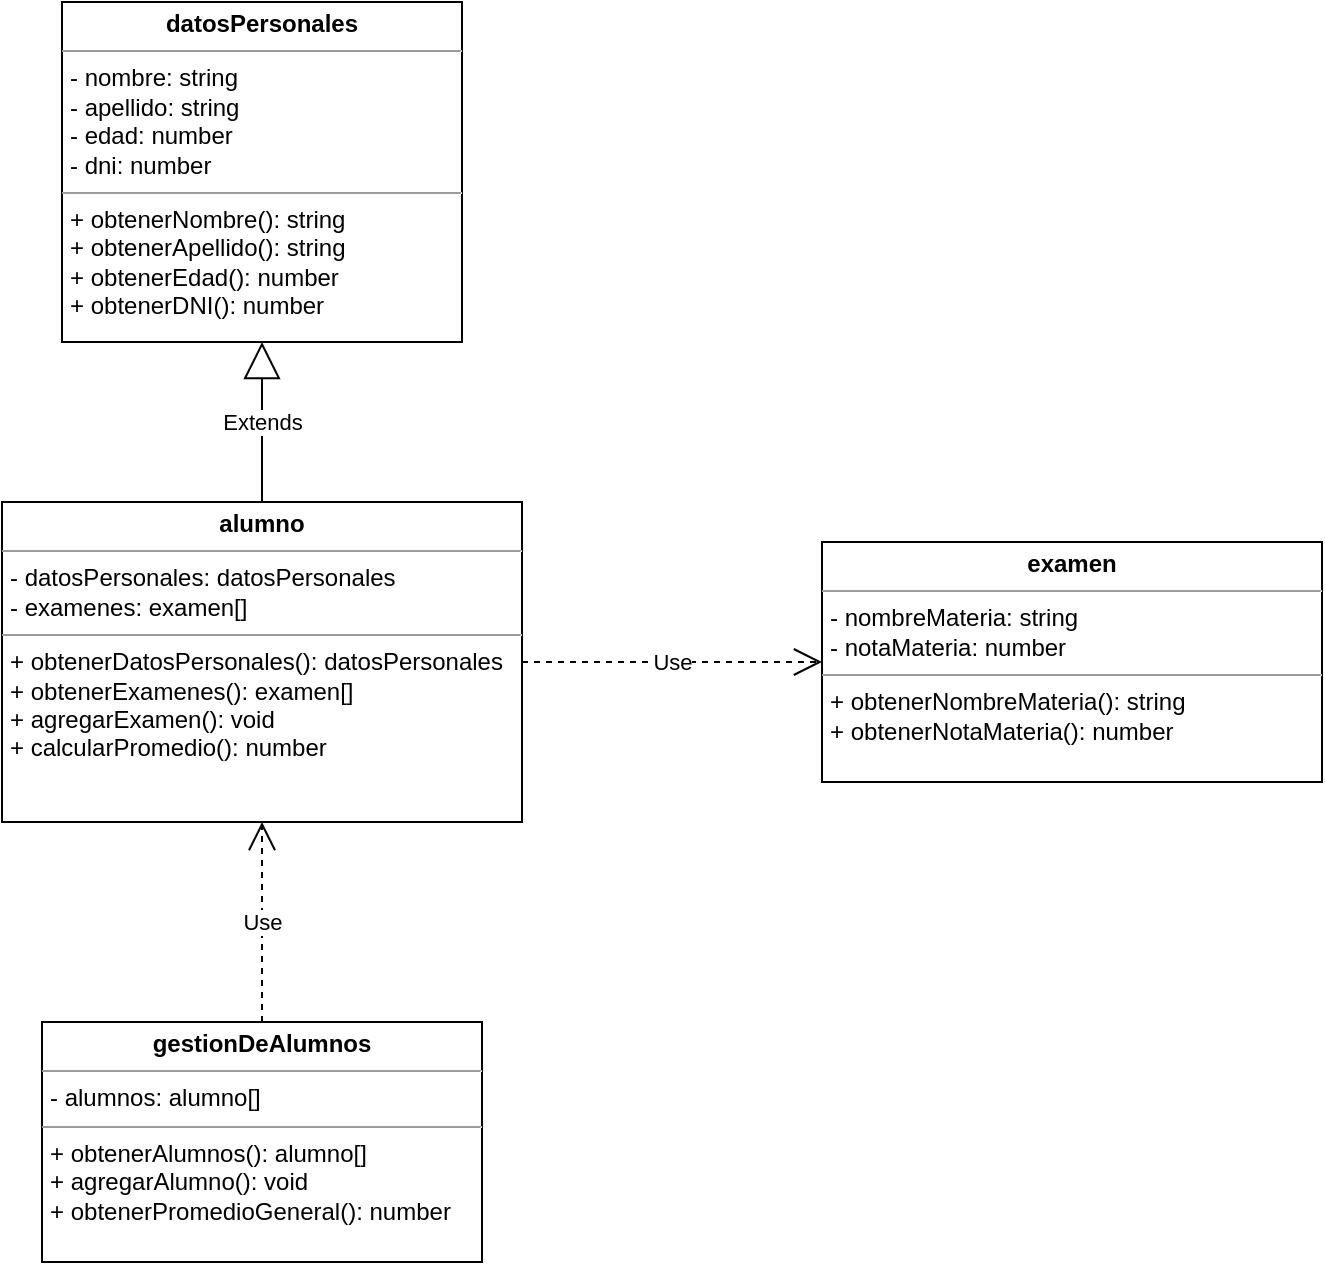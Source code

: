 <mxfile>
    <diagram id="PNT6TcwVtChnSJIDxPA1" name="Page-1">
        <mxGraphModel dx="1130" dy="571" grid="1" gridSize="10" guides="1" tooltips="1" connect="1" arrows="1" fold="1" page="1" pageScale="1" pageWidth="850" pageHeight="1100" math="0" shadow="0">
            <root>
                <mxCell id="0"/>
                <mxCell id="1" parent="0"/>
                <mxCell id="10" value="&lt;p style=&quot;margin:0px;margin-top:4px;text-align:center;&quot;&gt;&lt;b&gt;datosPersonales&lt;/b&gt;&lt;/p&gt;&lt;hr size=&quot;1&quot;&gt;&lt;p style=&quot;margin:0px;margin-left:4px;&quot;&gt;- nombre: string&lt;/p&gt;&lt;p style=&quot;margin:0px;margin-left:4px;&quot;&gt;- apellido: string&lt;/p&gt;&lt;p style=&quot;margin:0px;margin-left:4px;&quot;&gt;- edad: number&lt;/p&gt;&lt;p style=&quot;margin:0px;margin-left:4px;&quot;&gt;- dni: number&lt;/p&gt;&lt;hr size=&quot;1&quot;&gt;&lt;p style=&quot;margin:0px;margin-left:4px;&quot;&gt;+ obtenerNombre(): string&lt;/p&gt;&lt;p style=&quot;margin:0px;margin-left:4px;&quot;&gt;+ obtenerApellido(): string&lt;/p&gt;&lt;p style=&quot;margin:0px;margin-left:4px;&quot;&gt;+ obtenerEdad(): number&lt;/p&gt;&lt;p style=&quot;margin:0px;margin-left:4px;&quot;&gt;+ obtenerDNI(): number&lt;/p&gt;" style="verticalAlign=top;align=left;overflow=fill;fontSize=12;fontFamily=Helvetica;html=1;" vertex="1" parent="1">
                    <mxGeometry x="80" y="40" width="200" height="170" as="geometry"/>
                </mxCell>
                <mxCell id="11" value="&lt;p style=&quot;margin:0px;margin-top:4px;text-align:center;&quot;&gt;&lt;b&gt;alumno&lt;/b&gt;&lt;/p&gt;&lt;hr size=&quot;1&quot;&gt;&lt;p style=&quot;margin:0px;margin-left:4px;&quot;&gt;- datosPersonales: datosPersonales&lt;/p&gt;&lt;p style=&quot;margin:0px;margin-left:4px;&quot;&gt;- examenes: examen[]&lt;br&gt;&lt;/p&gt;&lt;hr size=&quot;1&quot;&gt;&lt;p style=&quot;margin:0px;margin-left:4px;&quot;&gt;+ obtenerDatosPersonales(): datosPersonales&lt;/p&gt;&lt;p style=&quot;margin:0px;margin-left:4px;&quot;&gt;+ obtenerExamenes(): examen[]&lt;/p&gt;&lt;p style=&quot;margin:0px;margin-left:4px;&quot;&gt;+ agregarExamen(): void&lt;/p&gt;&lt;p style=&quot;margin:0px;margin-left:4px;&quot;&gt;+ calcularPromedio(): number&lt;/p&gt;" style="verticalAlign=top;align=left;overflow=fill;fontSize=12;fontFamily=Helvetica;html=1;" vertex="1" parent="1">
                    <mxGeometry x="50" y="290" width="260" height="160" as="geometry"/>
                </mxCell>
                <mxCell id="12" value="&lt;p style=&quot;margin:0px;margin-top:4px;text-align:center;&quot;&gt;&lt;b&gt;examen&lt;/b&gt;&lt;/p&gt;&lt;hr size=&quot;1&quot;&gt;&lt;p style=&quot;margin:0px;margin-left:4px;&quot;&gt;- nombreMateria: string&lt;/p&gt;&lt;p style=&quot;margin:0px;margin-left:4px;&quot;&gt;- notaMateria: number&lt;br&gt;&lt;/p&gt;&lt;hr size=&quot;1&quot;&gt;&lt;p style=&quot;margin:0px;margin-left:4px;&quot;&gt;+ obtenerNombreMateria(): string&lt;/p&gt;&lt;p style=&quot;margin:0px;margin-left:4px;&quot;&gt;+ obtenerNotaMateria(): number&lt;/p&gt;" style="verticalAlign=top;align=left;overflow=fill;fontSize=12;fontFamily=Helvetica;html=1;" vertex="1" parent="1">
                    <mxGeometry x="460" y="310" width="250" height="120" as="geometry"/>
                </mxCell>
                <mxCell id="14" value="&lt;p style=&quot;margin:0px;margin-top:4px;text-align:center;&quot;&gt;&lt;b&gt;gestionDeAlumnos&lt;/b&gt;&lt;/p&gt;&lt;hr size=&quot;1&quot;&gt;&lt;p style=&quot;margin:0px;margin-left:4px;&quot;&gt;- alumnos: alumno[]&lt;/p&gt;&lt;hr size=&quot;1&quot;&gt;&lt;p style=&quot;margin:0px;margin-left:4px;&quot;&gt;+ obtenerAlumnos(): alumno[]&lt;/p&gt;&lt;p style=&quot;margin:0px;margin-left:4px;&quot;&gt;+ agregarAlumno(): void&lt;/p&gt;&lt;p style=&quot;margin:0px;margin-left:4px;&quot;&gt;+ obtenerPromedioGeneral(): number&lt;/p&gt;" style="verticalAlign=top;align=left;overflow=fill;fontSize=12;fontFamily=Helvetica;html=1;" vertex="1" parent="1">
                    <mxGeometry x="70" y="550" width="220" height="120" as="geometry"/>
                </mxCell>
                <mxCell id="15" value="Extends" style="endArrow=block;endSize=16;endFill=0;html=1;entryX=0.5;entryY=1;entryDx=0;entryDy=0;" edge="1" parent="1" source="11" target="10">
                    <mxGeometry width="160" relative="1" as="geometry">
                        <mxPoint x="340" y="400" as="sourcePoint"/>
                        <mxPoint x="280" y="270" as="targetPoint"/>
                    </mxGeometry>
                </mxCell>
                <mxCell id="17" value="Use" style="endArrow=open;endSize=12;dashed=1;html=1;exitX=1;exitY=0.5;exitDx=0;exitDy=0;" edge="1" parent="1" source="11" target="12">
                    <mxGeometry width="160" relative="1" as="geometry">
                        <mxPoint x="320" y="370" as="sourcePoint"/>
                        <mxPoint x="500" y="300" as="targetPoint"/>
                    </mxGeometry>
                </mxCell>
                <mxCell id="20" value="Use" style="endArrow=open;endSize=12;dashed=1;html=1;exitX=0.5;exitY=0;exitDx=0;exitDy=0;" edge="1" parent="1" source="14" target="11">
                    <mxGeometry width="160" relative="1" as="geometry">
                        <mxPoint x="320" y="380" as="sourcePoint"/>
                        <mxPoint x="470" y="380" as="targetPoint"/>
                    </mxGeometry>
                </mxCell>
            </root>
        </mxGraphModel>
    </diagram>
</mxfile>